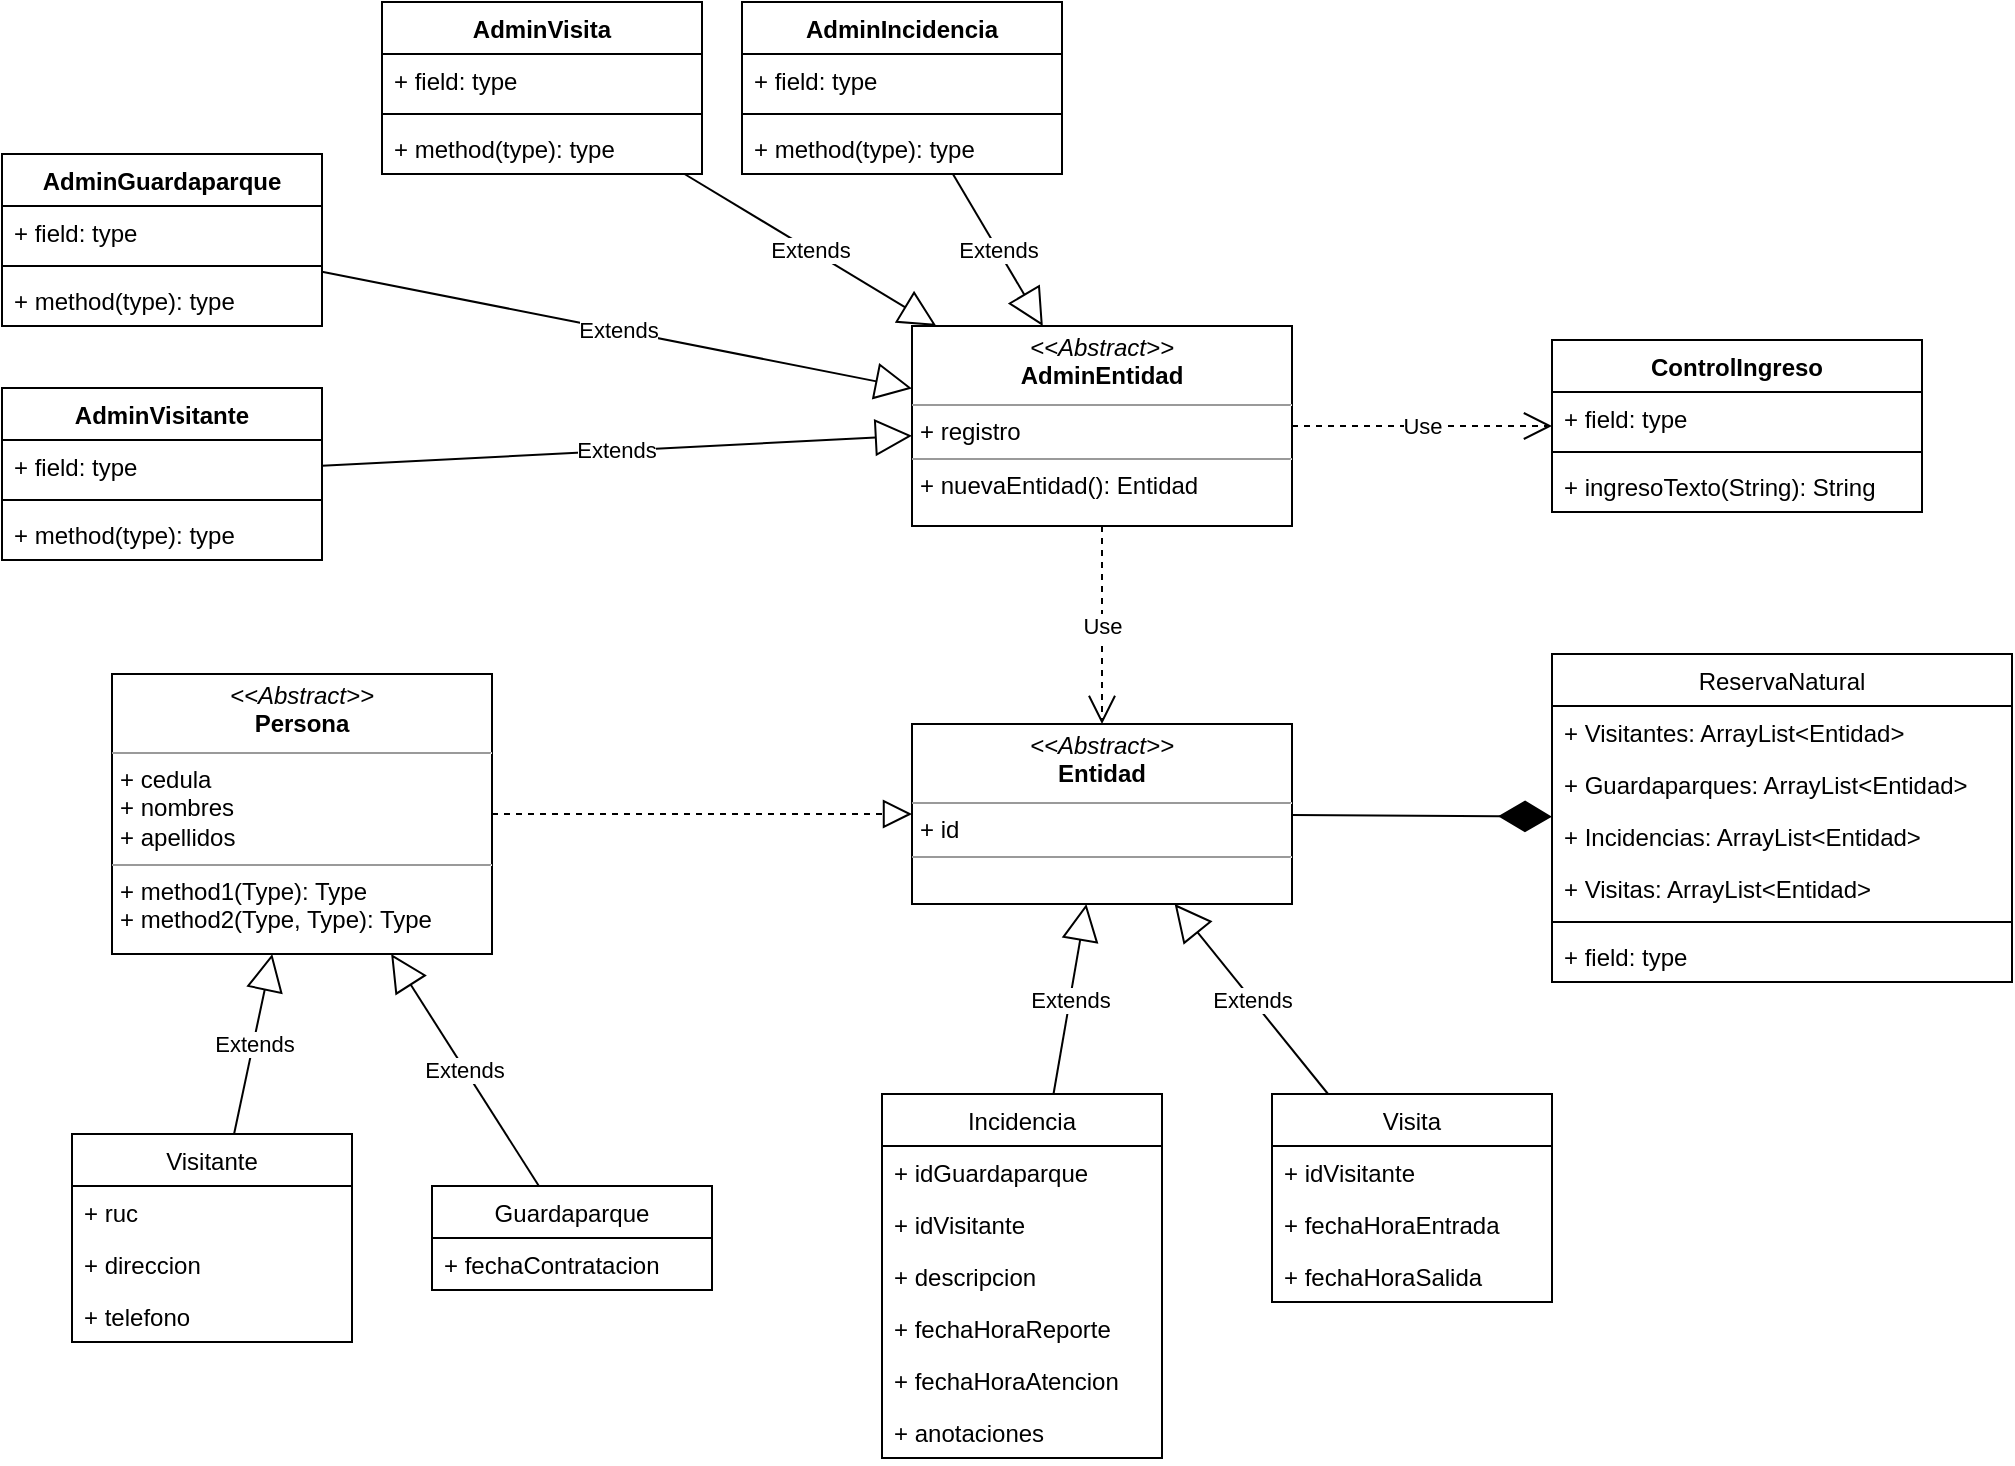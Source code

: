 <mxfile>
    <diagram id="lRA1gcWTT__LE-F7pUiR" name="Page-1">
        <mxGraphModel dx="972" dy="1680" grid="1" gridSize="10" guides="1" tooltips="1" connect="1" arrows="1" fold="1" page="1" pageScale="1" pageWidth="850" pageHeight="1100" math="0" shadow="0">
            <root>
                <mxCell id="0"/>
                <mxCell id="1" parent="0"/>
                <mxCell id="33" value="&lt;p style=&quot;margin:0px;margin-top:4px;text-align:center;&quot;&gt;&lt;i&gt;&amp;lt;&amp;lt;Abstract&amp;gt;&amp;gt;&lt;/i&gt;&lt;br&gt;&lt;b&gt;Persona&lt;/b&gt;&lt;/p&gt;&lt;hr size=&quot;1&quot;&gt;&lt;p style=&quot;margin:0px;margin-left:4px;&quot;&gt;+ cedula&lt;br&gt;+ nombres&lt;/p&gt;&lt;p style=&quot;margin:0px;margin-left:4px;&quot;&gt;+ apellidos&lt;/p&gt;&lt;hr size=&quot;1&quot;&gt;&lt;p style=&quot;margin:0px;margin-left:4px;&quot;&gt;+ method1(Type): Type&lt;br&gt;+ method2(Type, Type): Type&lt;/p&gt;" style="verticalAlign=top;align=left;overflow=fill;fontSize=12;fontFamily=Helvetica;html=1;" parent="1" vertex="1">
                    <mxGeometry x="75" y="-700" width="190" height="140" as="geometry"/>
                </mxCell>
                <mxCell id="34" value="&lt;p style=&quot;margin:0px;margin-top:4px;text-align:center;&quot;&gt;&lt;i&gt;&amp;lt;&amp;lt;Abstract&amp;gt;&amp;gt;&lt;/i&gt;&lt;br&gt;&lt;b&gt;Entidad&lt;/b&gt;&lt;/p&gt;&lt;hr size=&quot;1&quot;&gt;&lt;p style=&quot;margin:0px;margin-left:4px;&quot;&gt;+ id&lt;br&gt;&lt;/p&gt;&lt;hr size=&quot;1&quot;&gt;&lt;p style=&quot;margin:0px;margin-left:4px;&quot;&gt;&lt;br&gt;&lt;/p&gt;" style="verticalAlign=top;align=left;overflow=fill;fontSize=12;fontFamily=Helvetica;html=1;" parent="1" vertex="1">
                    <mxGeometry x="475" y="-675" width="190" height="90" as="geometry"/>
                </mxCell>
                <mxCell id="35" value="" style="endArrow=block;dashed=1;endFill=0;endSize=12;html=1;" parent="1" source="33" target="34" edge="1">
                    <mxGeometry width="160" relative="1" as="geometry">
                        <mxPoint x="465" y="-620" as="sourcePoint"/>
                        <mxPoint x="625" y="-620" as="targetPoint"/>
                    </mxGeometry>
                </mxCell>
                <mxCell id="Povrl1VOIDEfXmrCIFWq-40" value="Visitante" style="swimlane;fontStyle=0;childLayout=stackLayout;horizontal=1;startSize=26;fillColor=none;horizontalStack=0;resizeParent=1;resizeParentMax=0;resizeLast=0;collapsible=1;marginBottom=0;" parent="1" vertex="1">
                    <mxGeometry x="55" y="-470" width="140" height="104" as="geometry"/>
                </mxCell>
                <mxCell id="Povrl1VOIDEfXmrCIFWq-41" value="+ ruc" style="text;strokeColor=none;fillColor=none;align=left;verticalAlign=top;spacingLeft=4;spacingRight=4;overflow=hidden;rotatable=0;points=[[0,0.5],[1,0.5]];portConstraint=eastwest;" parent="Povrl1VOIDEfXmrCIFWq-40" vertex="1">
                    <mxGeometry y="26" width="140" height="26" as="geometry"/>
                </mxCell>
                <mxCell id="RxLgAjnVKPIXVCtDAOwj-35" value="+ direccion" style="text;strokeColor=none;fillColor=none;align=left;verticalAlign=top;spacingLeft=4;spacingRight=4;overflow=hidden;rotatable=0;points=[[0,0.5],[1,0.5]];portConstraint=eastwest;" parent="Povrl1VOIDEfXmrCIFWq-40" vertex="1">
                    <mxGeometry y="52" width="140" height="26" as="geometry"/>
                </mxCell>
                <mxCell id="26j72xU3BXbrUzpNe2Fz-35" value="+ telefono" style="text;strokeColor=none;fillColor=none;align=left;verticalAlign=top;spacingLeft=4;spacingRight=4;overflow=hidden;rotatable=0;points=[[0,0.5],[1,0.5]];portConstraint=eastwest;" parent="Povrl1VOIDEfXmrCIFWq-40" vertex="1">
                    <mxGeometry y="78" width="140" height="26" as="geometry"/>
                </mxCell>
                <mxCell id="26j72xU3BXbrUzpNe2Fz-37" value="Guardaparque" style="swimlane;fontStyle=0;childLayout=stackLayout;horizontal=1;startSize=26;fillColor=none;horizontalStack=0;resizeParent=1;resizeParentMax=0;resizeLast=0;collapsible=1;marginBottom=0;" parent="1" vertex="1">
                    <mxGeometry x="235" y="-444" width="140" height="52" as="geometry"/>
                </mxCell>
                <mxCell id="26j72xU3BXbrUzpNe2Fz-38" value="+ fechaContratacion" style="text;strokeColor=none;fillColor=none;align=left;verticalAlign=top;spacingLeft=4;spacingRight=4;overflow=hidden;rotatable=0;points=[[0,0.5],[1,0.5]];portConstraint=eastwest;" parent="26j72xU3BXbrUzpNe2Fz-37" vertex="1">
                    <mxGeometry y="26" width="140" height="26" as="geometry"/>
                </mxCell>
                <mxCell id="2LhJdCEBW5aLeMf46JRY-35" value="Incidencia" style="swimlane;fontStyle=0;childLayout=stackLayout;horizontal=1;startSize=26;fillColor=none;horizontalStack=0;resizeParent=1;resizeParentMax=0;resizeLast=0;collapsible=1;marginBottom=0;" parent="1" vertex="1">
                    <mxGeometry x="460" y="-490" width="140" height="182" as="geometry"/>
                </mxCell>
                <mxCell id="oYH54JXKvXkEZiiGntAI-36" value="+ idGuardaparque" style="text;strokeColor=none;fillColor=none;align=left;verticalAlign=top;spacingLeft=4;spacingRight=4;overflow=hidden;rotatable=0;points=[[0,0.5],[1,0.5]];portConstraint=eastwest;" parent="2LhJdCEBW5aLeMf46JRY-35" vertex="1">
                    <mxGeometry y="26" width="140" height="26" as="geometry"/>
                </mxCell>
                <mxCell id="oi-td4W7wu72D2HClM3l-35" value="+ idVisitante" style="text;strokeColor=none;fillColor=none;align=left;verticalAlign=top;spacingLeft=4;spacingRight=4;overflow=hidden;rotatable=0;points=[[0,0.5],[1,0.5]];portConstraint=eastwest;" parent="2LhJdCEBW5aLeMf46JRY-35" vertex="1">
                    <mxGeometry y="52" width="140" height="26" as="geometry"/>
                </mxCell>
                <mxCell id="2LhJdCEBW5aLeMf46JRY-36" value="+ descripcion" style="text;strokeColor=none;fillColor=none;align=left;verticalAlign=top;spacingLeft=4;spacingRight=4;overflow=hidden;rotatable=0;points=[[0,0.5],[1,0.5]];portConstraint=eastwest;" parent="2LhJdCEBW5aLeMf46JRY-35" vertex="1">
                    <mxGeometry y="78" width="140" height="26" as="geometry"/>
                </mxCell>
                <mxCell id="Y6X1JcKi8LP8Zi8y7QUm-35" value="+ fechaHoraReporte" style="text;strokeColor=none;fillColor=none;align=left;verticalAlign=top;spacingLeft=4;spacingRight=4;overflow=hidden;rotatable=0;points=[[0,0.5],[1,0.5]];portConstraint=eastwest;" parent="2LhJdCEBW5aLeMf46JRY-35" vertex="1">
                    <mxGeometry y="104" width="140" height="26" as="geometry"/>
                </mxCell>
                <mxCell id="EiQZSmJP1eZlXehoOIDf-35" value="+ fechaHoraAtencion" style="text;strokeColor=none;fillColor=none;align=left;verticalAlign=top;spacingLeft=4;spacingRight=4;overflow=hidden;rotatable=0;points=[[0,0.5],[1,0.5]];portConstraint=eastwest;" parent="2LhJdCEBW5aLeMf46JRY-35" vertex="1">
                    <mxGeometry y="130" width="140" height="26" as="geometry"/>
                </mxCell>
                <mxCell id="GUBdD1y6pxX1Trmy2AWB-35" value="+ anotaciones" style="text;strokeColor=none;fillColor=none;align=left;verticalAlign=top;spacingLeft=4;spacingRight=4;overflow=hidden;rotatable=0;points=[[0,0.5],[1,0.5]];portConstraint=eastwest;" parent="2LhJdCEBW5aLeMf46JRY-35" vertex="1">
                    <mxGeometry y="156" width="140" height="26" as="geometry"/>
                </mxCell>
                <mxCell id="_TrwimFhd4Q5VsOvTJkP-35" value="Visita" style="swimlane;fontStyle=0;childLayout=stackLayout;horizontal=1;startSize=26;fillColor=none;horizontalStack=0;resizeParent=1;resizeParentMax=0;resizeLast=0;collapsible=1;marginBottom=0;" parent="1" vertex="1">
                    <mxGeometry x="655" y="-490" width="140" height="104" as="geometry"/>
                </mxCell>
                <mxCell id="_TrwimFhd4Q5VsOvTJkP-37" value="+ idVisitante" style="text;strokeColor=none;fillColor=none;align=left;verticalAlign=top;spacingLeft=4;spacingRight=4;overflow=hidden;rotatable=0;points=[[0,0.5],[1,0.5]];portConstraint=eastwest;" parent="_TrwimFhd4Q5VsOvTJkP-35" vertex="1">
                    <mxGeometry y="26" width="140" height="26" as="geometry"/>
                </mxCell>
                <mxCell id="_TrwimFhd4Q5VsOvTJkP-39" value="+ fechaHoraEntrada" style="text;strokeColor=none;fillColor=none;align=left;verticalAlign=top;spacingLeft=4;spacingRight=4;overflow=hidden;rotatable=0;points=[[0,0.5],[1,0.5]];portConstraint=eastwest;" parent="_TrwimFhd4Q5VsOvTJkP-35" vertex="1">
                    <mxGeometry y="52" width="140" height="26" as="geometry"/>
                </mxCell>
                <mxCell id="_TrwimFhd4Q5VsOvTJkP-40" value="+ fechaHoraSalida" style="text;strokeColor=none;fillColor=none;align=left;verticalAlign=top;spacingLeft=4;spacingRight=4;overflow=hidden;rotatable=0;points=[[0,0.5],[1,0.5]];portConstraint=eastwest;" parent="_TrwimFhd4Q5VsOvTJkP-35" vertex="1">
                    <mxGeometry y="78" width="140" height="26" as="geometry"/>
                </mxCell>
                <mxCell id="sOYT11Yd_xvjoecd3zvC-36" value="Extends" style="endArrow=block;endSize=16;endFill=0;html=1;" parent="1" source="Povrl1VOIDEfXmrCIFWq-40" target="33" edge="1">
                    <mxGeometry width="160" relative="1" as="geometry">
                        <mxPoint x="115" y="-260" as="sourcePoint"/>
                        <mxPoint x="275" y="-260" as="targetPoint"/>
                    </mxGeometry>
                </mxCell>
                <mxCell id="sOYT11Yd_xvjoecd3zvC-37" value="Extends" style="endArrow=block;endSize=16;endFill=0;html=1;" parent="1" source="26j72xU3BXbrUzpNe2Fz-37" target="33" edge="1">
                    <mxGeometry width="160" relative="1" as="geometry">
                        <mxPoint x="145" y="-260" as="sourcePoint"/>
                        <mxPoint x="305" y="-260" as="targetPoint"/>
                    </mxGeometry>
                </mxCell>
                <mxCell id="sOYT11Yd_xvjoecd3zvC-38" value="Extends" style="endArrow=block;endSize=16;endFill=0;html=1;" parent="1" source="2LhJdCEBW5aLeMf46JRY-35" target="34" edge="1">
                    <mxGeometry width="160" relative="1" as="geometry">
                        <mxPoint x="645" y="-280" as="sourcePoint"/>
                        <mxPoint x="805" y="-280" as="targetPoint"/>
                    </mxGeometry>
                </mxCell>
                <mxCell id="sOYT11Yd_xvjoecd3zvC-39" value="Extends" style="endArrow=block;endSize=16;endFill=0;html=1;" parent="1" source="_TrwimFhd4Q5VsOvTJkP-35" target="34" edge="1">
                    <mxGeometry width="160" relative="1" as="geometry">
                        <mxPoint x="645" y="-330" as="sourcePoint"/>
                        <mxPoint x="805" y="-330" as="targetPoint"/>
                    </mxGeometry>
                </mxCell>
                <mxCell id="b1UPJ1fo1gcrGZbRFHAi-35" value="Use" style="endArrow=open;endSize=12;dashed=1;html=1;" parent="1" source="oFBUYDP54RALNk9ASA9E-35" target="34" edge="1">
                    <mxGeometry width="160" relative="1" as="geometry">
                        <mxPoint x="428.408" y="-744.0" as="sourcePoint"/>
                        <mxPoint x="705" y="-800" as="targetPoint"/>
                    </mxGeometry>
                </mxCell>
                <mxCell id="b1UPJ1fo1gcrGZbRFHAi-40" value="" style="endArrow=diamondThin;endFill=1;endSize=24;html=1;" parent="1" source="34" target="b1UPJ1fo1gcrGZbRFHAi-41" edge="1">
                    <mxGeometry width="160" relative="1" as="geometry">
                        <mxPoint x="685" y="-690" as="sourcePoint"/>
                        <mxPoint x="845" y="-690" as="targetPoint"/>
                    </mxGeometry>
                </mxCell>
                <mxCell id="b1UPJ1fo1gcrGZbRFHAi-41" value="ReservaNatural" style="swimlane;fontStyle=0;childLayout=stackLayout;horizontal=1;startSize=26;fillColor=none;horizontalStack=0;resizeParent=1;resizeParentMax=0;resizeLast=0;collapsible=1;marginBottom=0;" parent="1" vertex="1">
                    <mxGeometry x="795" y="-710" width="230" height="164" as="geometry"/>
                </mxCell>
                <mxCell id="b1UPJ1fo1gcrGZbRFHAi-42" value="+ Visitantes: ArrayList&lt;Entidad&gt;" style="text;strokeColor=none;fillColor=none;align=left;verticalAlign=top;spacingLeft=4;spacingRight=4;overflow=hidden;rotatable=0;points=[[0,0.5],[1,0.5]];portConstraint=eastwest;" parent="b1UPJ1fo1gcrGZbRFHAi-41" vertex="1">
                    <mxGeometry y="26" width="230" height="26" as="geometry"/>
                </mxCell>
                <mxCell id="b1UPJ1fo1gcrGZbRFHAi-43" value="+ Guardaparques: ArrayList&lt;Entidad&gt;" style="text;strokeColor=none;fillColor=none;align=left;verticalAlign=top;spacingLeft=4;spacingRight=4;overflow=hidden;rotatable=0;points=[[0,0.5],[1,0.5]];portConstraint=eastwest;" parent="b1UPJ1fo1gcrGZbRFHAi-41" vertex="1">
                    <mxGeometry y="52" width="230" height="26" as="geometry"/>
                </mxCell>
                <mxCell id="b1UPJ1fo1gcrGZbRFHAi-55" value="+ Incidencias: ArrayList&lt;Entidad&gt;" style="text;strokeColor=none;fillColor=none;align=left;verticalAlign=top;spacingLeft=4;spacingRight=4;overflow=hidden;rotatable=0;points=[[0,0.5],[1,0.5]];portConstraint=eastwest;" parent="b1UPJ1fo1gcrGZbRFHAi-41" vertex="1">
                    <mxGeometry y="78" width="230" height="26" as="geometry"/>
                </mxCell>
                <mxCell id="b1UPJ1fo1gcrGZbRFHAi-56" value="+ Visitas: ArrayList&lt;Entidad&gt;" style="text;strokeColor=none;fillColor=none;align=left;verticalAlign=top;spacingLeft=4;spacingRight=4;overflow=hidden;rotatable=0;points=[[0,0.5],[1,0.5]];portConstraint=eastwest;" parent="b1UPJ1fo1gcrGZbRFHAi-41" vertex="1">
                    <mxGeometry y="104" width="230" height="26" as="geometry"/>
                </mxCell>
                <mxCell id="b1UPJ1fo1gcrGZbRFHAi-53" value="" style="line;strokeWidth=1;fillColor=none;align=left;verticalAlign=middle;spacingTop=-1;spacingLeft=3;spacingRight=3;rotatable=0;labelPosition=right;points=[];portConstraint=eastwest;strokeColor=inherit;" parent="b1UPJ1fo1gcrGZbRFHAi-41" vertex="1">
                    <mxGeometry y="130" width="230" height="8" as="geometry"/>
                </mxCell>
                <mxCell id="b1UPJ1fo1gcrGZbRFHAi-44" value="+ field: type" style="text;strokeColor=none;fillColor=none;align=left;verticalAlign=top;spacingLeft=4;spacingRight=4;overflow=hidden;rotatable=0;points=[[0,0.5],[1,0.5]];portConstraint=eastwest;" parent="b1UPJ1fo1gcrGZbRFHAi-41" vertex="1">
                    <mxGeometry y="138" width="230" height="26" as="geometry"/>
                </mxCell>
                <mxCell id="oFBUYDP54RALNk9ASA9E-35" value="&lt;p style=&quot;margin:0px;margin-top:4px;text-align:center;&quot;&gt;&lt;i&gt;&amp;lt;&amp;lt;Abstract&amp;gt;&amp;gt;&lt;/i&gt;&lt;br&gt;&lt;b&gt;AdminEntidad&lt;/b&gt;&lt;/p&gt;&lt;hr size=&quot;1&quot;&gt;&lt;p style=&quot;margin:0px;margin-left:4px;&quot;&gt;+ registro&lt;br&gt;&lt;/p&gt;&lt;hr size=&quot;1&quot;&gt;&lt;p style=&quot;margin:0px;margin-left:4px;&quot;&gt;+ nuevaEntidad(): Entidad&lt;/p&gt;" style="verticalAlign=top;align=left;overflow=fill;fontSize=12;fontFamily=Helvetica;html=1;" parent="1" vertex="1">
                    <mxGeometry x="475" y="-874" width="190" height="100" as="geometry"/>
                </mxCell>
                <mxCell id="oFBUYDP54RALNk9ASA9E-45" value="AdminVisitante" style="swimlane;fontStyle=1;align=center;verticalAlign=top;childLayout=stackLayout;horizontal=1;startSize=26;horizontalStack=0;resizeParent=1;resizeParentMax=0;resizeLast=0;collapsible=1;marginBottom=0;" parent="1" vertex="1">
                    <mxGeometry x="20" y="-843" width="160" height="86" as="geometry"/>
                </mxCell>
                <mxCell id="oFBUYDP54RALNk9ASA9E-46" value="+ field: type" style="text;strokeColor=none;fillColor=none;align=left;verticalAlign=top;spacingLeft=4;spacingRight=4;overflow=hidden;rotatable=0;points=[[0,0.5],[1,0.5]];portConstraint=eastwest;" parent="oFBUYDP54RALNk9ASA9E-45" vertex="1">
                    <mxGeometry y="26" width="160" height="26" as="geometry"/>
                </mxCell>
                <mxCell id="oFBUYDP54RALNk9ASA9E-47" value="" style="line;strokeWidth=1;fillColor=none;align=left;verticalAlign=middle;spacingTop=-1;spacingLeft=3;spacingRight=3;rotatable=0;labelPosition=right;points=[];portConstraint=eastwest;strokeColor=inherit;" parent="oFBUYDP54RALNk9ASA9E-45" vertex="1">
                    <mxGeometry y="52" width="160" height="8" as="geometry"/>
                </mxCell>
                <mxCell id="oFBUYDP54RALNk9ASA9E-48" value="+ method(type): type" style="text;strokeColor=none;fillColor=none;align=left;verticalAlign=top;spacingLeft=4;spacingRight=4;overflow=hidden;rotatable=0;points=[[0,0.5],[1,0.5]];portConstraint=eastwest;" parent="oFBUYDP54RALNk9ASA9E-45" vertex="1">
                    <mxGeometry y="60" width="160" height="26" as="geometry"/>
                </mxCell>
                <mxCell id="oFBUYDP54RALNk9ASA9E-49" value="Extends" style="endArrow=block;endSize=16;endFill=0;html=1;" parent="1" source="oFBUYDP54RALNk9ASA9E-45" target="oFBUYDP54RALNk9ASA9E-35" edge="1">
                    <mxGeometry width="160" relative="1" as="geometry">
                        <mxPoint x="60" y="-820" as="sourcePoint"/>
                        <mxPoint x="220" y="-820" as="targetPoint"/>
                    </mxGeometry>
                </mxCell>
                <mxCell id="37" value="AdminGuardaparque" style="swimlane;fontStyle=1;align=center;verticalAlign=top;childLayout=stackLayout;horizontal=1;startSize=26;horizontalStack=0;resizeParent=1;resizeParentMax=0;resizeLast=0;collapsible=1;marginBottom=0;" parent="1" vertex="1">
                    <mxGeometry x="20" y="-960" width="160" height="86" as="geometry"/>
                </mxCell>
                <mxCell id="38" value="+ field: type" style="text;strokeColor=none;fillColor=none;align=left;verticalAlign=top;spacingLeft=4;spacingRight=4;overflow=hidden;rotatable=0;points=[[0,0.5],[1,0.5]];portConstraint=eastwest;" parent="37" vertex="1">
                    <mxGeometry y="26" width="160" height="26" as="geometry"/>
                </mxCell>
                <mxCell id="39" value="" style="line;strokeWidth=1;fillColor=none;align=left;verticalAlign=middle;spacingTop=-1;spacingLeft=3;spacingRight=3;rotatable=0;labelPosition=right;points=[];portConstraint=eastwest;strokeColor=inherit;" parent="37" vertex="1">
                    <mxGeometry y="52" width="160" height="8" as="geometry"/>
                </mxCell>
                <mxCell id="40" value="+ method(type): type" style="text;strokeColor=none;fillColor=none;align=left;verticalAlign=top;spacingLeft=4;spacingRight=4;overflow=hidden;rotatable=0;points=[[0,0.5],[1,0.5]];portConstraint=eastwest;" parent="37" vertex="1">
                    <mxGeometry y="60" width="160" height="26" as="geometry"/>
                </mxCell>
                <mxCell id="41" value="Extends" style="endArrow=block;endSize=16;endFill=0;html=1;" parent="1" source="37" target="oFBUYDP54RALNk9ASA9E-35" edge="1">
                    <mxGeometry width="160" relative="1" as="geometry">
                        <mxPoint x="190" y="-790" as="sourcePoint"/>
                        <mxPoint x="290" y="-790" as="targetPoint"/>
                    </mxGeometry>
                </mxCell>
                <mxCell id="42" value="AdminVisita" style="swimlane;fontStyle=1;align=center;verticalAlign=top;childLayout=stackLayout;horizontal=1;startSize=26;horizontalStack=0;resizeParent=1;resizeParentMax=0;resizeLast=0;collapsible=1;marginBottom=0;" parent="1" vertex="1">
                    <mxGeometry x="210" y="-1036" width="160" height="86" as="geometry"/>
                </mxCell>
                <mxCell id="43" value="+ field: type" style="text;strokeColor=none;fillColor=none;align=left;verticalAlign=top;spacingLeft=4;spacingRight=4;overflow=hidden;rotatable=0;points=[[0,0.5],[1,0.5]];portConstraint=eastwest;" parent="42" vertex="1">
                    <mxGeometry y="26" width="160" height="26" as="geometry"/>
                </mxCell>
                <mxCell id="44" value="" style="line;strokeWidth=1;fillColor=none;align=left;verticalAlign=middle;spacingTop=-1;spacingLeft=3;spacingRight=3;rotatable=0;labelPosition=right;points=[];portConstraint=eastwest;strokeColor=inherit;" parent="42" vertex="1">
                    <mxGeometry y="52" width="160" height="8" as="geometry"/>
                </mxCell>
                <mxCell id="45" value="+ method(type): type" style="text;strokeColor=none;fillColor=none;align=left;verticalAlign=top;spacingLeft=4;spacingRight=4;overflow=hidden;rotatable=0;points=[[0,0.5],[1,0.5]];portConstraint=eastwest;" parent="42" vertex="1">
                    <mxGeometry y="60" width="160" height="26" as="geometry"/>
                </mxCell>
                <mxCell id="46" value="AdminIncidencia" style="swimlane;fontStyle=1;align=center;verticalAlign=top;childLayout=stackLayout;horizontal=1;startSize=26;horizontalStack=0;resizeParent=1;resizeParentMax=0;resizeLast=0;collapsible=1;marginBottom=0;" parent="1" vertex="1">
                    <mxGeometry x="390" y="-1036" width="160" height="86" as="geometry"/>
                </mxCell>
                <mxCell id="47" value="+ field: type" style="text;strokeColor=none;fillColor=none;align=left;verticalAlign=top;spacingLeft=4;spacingRight=4;overflow=hidden;rotatable=0;points=[[0,0.5],[1,0.5]];portConstraint=eastwest;" parent="46" vertex="1">
                    <mxGeometry y="26" width="160" height="26" as="geometry"/>
                </mxCell>
                <mxCell id="48" value="" style="line;strokeWidth=1;fillColor=none;align=left;verticalAlign=middle;spacingTop=-1;spacingLeft=3;spacingRight=3;rotatable=0;labelPosition=right;points=[];portConstraint=eastwest;strokeColor=inherit;" parent="46" vertex="1">
                    <mxGeometry y="52" width="160" height="8" as="geometry"/>
                </mxCell>
                <mxCell id="49" value="+ method(type): type" style="text;strokeColor=none;fillColor=none;align=left;verticalAlign=top;spacingLeft=4;spacingRight=4;overflow=hidden;rotatable=0;points=[[0,0.5],[1,0.5]];portConstraint=eastwest;" parent="46" vertex="1">
                    <mxGeometry y="60" width="160" height="26" as="geometry"/>
                </mxCell>
                <mxCell id="50" value="Extends" style="endArrow=block;endSize=16;endFill=0;html=1;" parent="1" source="42" target="oFBUYDP54RALNk9ASA9E-35" edge="1">
                    <mxGeometry width="160" relative="1" as="geometry">
                        <mxPoint x="190" y="-872.964" as="sourcePoint"/>
                        <mxPoint x="290" y="-830.418" as="targetPoint"/>
                    </mxGeometry>
                </mxCell>
                <mxCell id="51" value="Extends" style="endArrow=block;endSize=16;endFill=0;html=1;" parent="1" source="46" target="oFBUYDP54RALNk9ASA9E-35" edge="1">
                    <mxGeometry width="160" relative="1" as="geometry">
                        <mxPoint x="323.396" y="-934" as="sourcePoint"/>
                        <mxPoint x="363.61" y="-840" as="targetPoint"/>
                    </mxGeometry>
                </mxCell>
                <mxCell id="BU__Hn1Moichxywe7Tv1-51" value="ControlIngreso" style="swimlane;fontStyle=1;align=center;verticalAlign=top;childLayout=stackLayout;horizontal=1;startSize=26;horizontalStack=0;resizeParent=1;resizeParentMax=0;resizeLast=0;collapsible=1;marginBottom=0;" parent="1" vertex="1">
                    <mxGeometry x="795" y="-867" width="185" height="86" as="geometry"/>
                </mxCell>
                <mxCell id="BU__Hn1Moichxywe7Tv1-52" value="+ field: type" style="text;strokeColor=none;fillColor=none;align=left;verticalAlign=top;spacingLeft=4;spacingRight=4;overflow=hidden;rotatable=0;points=[[0,0.5],[1,0.5]];portConstraint=eastwest;" parent="BU__Hn1Moichxywe7Tv1-51" vertex="1">
                    <mxGeometry y="26" width="185" height="26" as="geometry"/>
                </mxCell>
                <mxCell id="BU__Hn1Moichxywe7Tv1-53" value="" style="line;strokeWidth=1;fillColor=none;align=left;verticalAlign=middle;spacingTop=-1;spacingLeft=3;spacingRight=3;rotatable=0;labelPosition=right;points=[];portConstraint=eastwest;strokeColor=inherit;" parent="BU__Hn1Moichxywe7Tv1-51" vertex="1">
                    <mxGeometry y="52" width="185" height="8" as="geometry"/>
                </mxCell>
                <mxCell id="BU__Hn1Moichxywe7Tv1-54" value="+ ingresoTexto(String): String" style="text;strokeColor=none;fillColor=none;align=left;verticalAlign=top;spacingLeft=4;spacingRight=4;overflow=hidden;rotatable=0;points=[[0,0.5],[1,0.5]];portConstraint=eastwest;" parent="BU__Hn1Moichxywe7Tv1-51" vertex="1">
                    <mxGeometry y="60" width="185" height="26" as="geometry"/>
                </mxCell>
                <mxCell id="BU__Hn1Moichxywe7Tv1-55" value="Use" style="endArrow=open;endSize=12;dashed=1;html=1;" parent="1" source="oFBUYDP54RALNk9ASA9E-35" target="BU__Hn1Moichxywe7Tv1-51" edge="1">
                    <mxGeometry width="160" relative="1" as="geometry">
                        <mxPoint x="580" y="-764" as="sourcePoint"/>
                        <mxPoint x="580" y="-665" as="targetPoint"/>
                    </mxGeometry>
                </mxCell>
            </root>
        </mxGraphModel>
    </diagram>
    <diagram id="-UL5XahtyRhBnZpd1REN" name="Page-2">
        <mxGraphModel dx="972" dy="580" grid="1" gridSize="10" guides="1" tooltips="1" connect="1" arrows="1" fold="1" page="1" pageScale="1" pageWidth="850" pageHeight="1100" math="0" shadow="0">
            <root>
                <mxCell id="0"/>
                <mxCell id="1" parent="0"/>
                <mxCell id="qrVz8QNK6TTN8lYILJcG-39" value="Visitante" style="shape=table;startSize=30;container=1;collapsible=1;childLayout=tableLayout;fixedRows=1;rowLines=0;fontStyle=1;align=center;resizeLast=1;" parent="1" vertex="1">
                    <mxGeometry x="70" y="320" width="180" height="240" as="geometry"/>
                </mxCell>
                <mxCell id="qrVz8QNK6TTN8lYILJcG-40" value="" style="shape=tableRow;horizontal=0;startSize=0;swimlaneHead=0;swimlaneBody=0;fillColor=none;collapsible=0;dropTarget=0;points=[[0,0.5],[1,0.5]];portConstraint=eastwest;top=0;left=0;right=0;bottom=1;" parent="qrVz8QNK6TTN8lYILJcG-39" vertex="1">
                    <mxGeometry y="30" width="180" height="30" as="geometry"/>
                </mxCell>
                <mxCell id="qrVz8QNK6TTN8lYILJcG-41" value="PK" style="shape=partialRectangle;connectable=0;fillColor=none;top=0;left=0;bottom=0;right=0;fontStyle=1;overflow=hidden;" parent="qrVz8QNK6TTN8lYILJcG-40" vertex="1">
                    <mxGeometry width="30" height="30" as="geometry">
                        <mxRectangle width="30" height="30" as="alternateBounds"/>
                    </mxGeometry>
                </mxCell>
                <mxCell id="qrVz8QNK6TTN8lYILJcG-42" value="id" style="shape=partialRectangle;connectable=0;fillColor=none;top=0;left=0;bottom=0;right=0;align=left;spacingLeft=6;fontStyle=5;overflow=hidden;" parent="qrVz8QNK6TTN8lYILJcG-40" vertex="1">
                    <mxGeometry x="30" width="150" height="30" as="geometry">
                        <mxRectangle width="150" height="30" as="alternateBounds"/>
                    </mxGeometry>
                </mxCell>
                <mxCell id="qrVz8QNK6TTN8lYILJcG-43" value="" style="shape=tableRow;horizontal=0;startSize=0;swimlaneHead=0;swimlaneBody=0;fillColor=none;collapsible=0;dropTarget=0;points=[[0,0.5],[1,0.5]];portConstraint=eastwest;top=0;left=0;right=0;bottom=0;" parent="qrVz8QNK6TTN8lYILJcG-39" vertex="1">
                    <mxGeometry y="60" width="180" height="30" as="geometry"/>
                </mxCell>
                <mxCell id="qrVz8QNK6TTN8lYILJcG-44" value="" style="shape=partialRectangle;connectable=0;fillColor=none;top=0;left=0;bottom=0;right=0;editable=1;overflow=hidden;" parent="qrVz8QNK6TTN8lYILJcG-43" vertex="1">
                    <mxGeometry width="30" height="30" as="geometry">
                        <mxRectangle width="30" height="30" as="alternateBounds"/>
                    </mxGeometry>
                </mxCell>
                <mxCell id="qrVz8QNK6TTN8lYILJcG-45" value="cedula" style="shape=partialRectangle;connectable=0;fillColor=none;top=0;left=0;bottom=0;right=0;align=left;spacingLeft=6;overflow=hidden;" parent="qrVz8QNK6TTN8lYILJcG-43" vertex="1">
                    <mxGeometry x="30" width="150" height="30" as="geometry">
                        <mxRectangle width="150" height="30" as="alternateBounds"/>
                    </mxGeometry>
                </mxCell>
                <mxCell id="qrVz8QNK6TTN8lYILJcG-46" value="" style="shape=tableRow;horizontal=0;startSize=0;swimlaneHead=0;swimlaneBody=0;fillColor=none;collapsible=0;dropTarget=0;points=[[0,0.5],[1,0.5]];portConstraint=eastwest;top=0;left=0;right=0;bottom=0;" parent="qrVz8QNK6TTN8lYILJcG-39" vertex="1">
                    <mxGeometry y="90" width="180" height="30" as="geometry"/>
                </mxCell>
                <mxCell id="qrVz8QNK6TTN8lYILJcG-47" value="" style="shape=partialRectangle;connectable=0;fillColor=none;top=0;left=0;bottom=0;right=0;editable=1;overflow=hidden;" parent="qrVz8QNK6TTN8lYILJcG-46" vertex="1">
                    <mxGeometry width="30" height="30" as="geometry">
                        <mxRectangle width="30" height="30" as="alternateBounds"/>
                    </mxGeometry>
                </mxCell>
                <mxCell id="qrVz8QNK6TTN8lYILJcG-48" value="nombres" style="shape=partialRectangle;connectable=0;fillColor=none;top=0;left=0;bottom=0;right=0;align=left;spacingLeft=6;overflow=hidden;" parent="qrVz8QNK6TTN8lYILJcG-46" vertex="1">
                    <mxGeometry x="30" width="150" height="30" as="geometry">
                        <mxRectangle width="150" height="30" as="alternateBounds"/>
                    </mxGeometry>
                </mxCell>
                <mxCell id="qrVz8QNK6TTN8lYILJcG-49" value="" style="shape=tableRow;horizontal=0;startSize=0;swimlaneHead=0;swimlaneBody=0;fillColor=none;collapsible=0;dropTarget=0;points=[[0,0.5],[1,0.5]];portConstraint=eastwest;top=0;left=0;right=0;bottom=0;" parent="qrVz8QNK6TTN8lYILJcG-39" vertex="1">
                    <mxGeometry y="120" width="180" height="30" as="geometry"/>
                </mxCell>
                <mxCell id="qrVz8QNK6TTN8lYILJcG-50" value="" style="shape=partialRectangle;connectable=0;fillColor=none;top=0;left=0;bottom=0;right=0;editable=1;overflow=hidden;" parent="qrVz8QNK6TTN8lYILJcG-49" vertex="1">
                    <mxGeometry width="30" height="30" as="geometry">
                        <mxRectangle width="30" height="30" as="alternateBounds"/>
                    </mxGeometry>
                </mxCell>
                <mxCell id="qrVz8QNK6TTN8lYILJcG-51" value="apellidos" style="shape=partialRectangle;connectable=0;fillColor=none;top=0;left=0;bottom=0;right=0;align=left;spacingLeft=6;overflow=hidden;" parent="qrVz8QNK6TTN8lYILJcG-49" vertex="1">
                    <mxGeometry x="30" width="150" height="30" as="geometry">
                        <mxRectangle width="150" height="30" as="alternateBounds"/>
                    </mxGeometry>
                </mxCell>
                <mxCell id="qrVz8QNK6TTN8lYILJcG-52" value="" style="shape=tableRow;horizontal=0;startSize=0;swimlaneHead=0;swimlaneBody=0;fillColor=none;collapsible=0;dropTarget=0;points=[[0,0.5],[1,0.5]];portConstraint=eastwest;top=0;left=0;right=0;bottom=0;" parent="qrVz8QNK6TTN8lYILJcG-39" vertex="1">
                    <mxGeometry y="150" width="180" height="30" as="geometry"/>
                </mxCell>
                <mxCell id="qrVz8QNK6TTN8lYILJcG-53" value="" style="shape=partialRectangle;connectable=0;fillColor=none;top=0;left=0;bottom=0;right=0;editable=1;overflow=hidden;" parent="qrVz8QNK6TTN8lYILJcG-52" vertex="1">
                    <mxGeometry width="30" height="30" as="geometry">
                        <mxRectangle width="30" height="30" as="alternateBounds"/>
                    </mxGeometry>
                </mxCell>
                <mxCell id="qrVz8QNK6TTN8lYILJcG-54" value="ruc" style="shape=partialRectangle;connectable=0;fillColor=none;top=0;left=0;bottom=0;right=0;align=left;spacingLeft=6;overflow=hidden;" parent="qrVz8QNK6TTN8lYILJcG-52" vertex="1">
                    <mxGeometry x="30" width="150" height="30" as="geometry">
                        <mxRectangle width="150" height="30" as="alternateBounds"/>
                    </mxGeometry>
                </mxCell>
                <mxCell id="qrVz8QNK6TTN8lYILJcG-71" value="" style="shape=tableRow;horizontal=0;startSize=0;swimlaneHead=0;swimlaneBody=0;fillColor=none;collapsible=0;dropTarget=0;points=[[0,0.5],[1,0.5]];portConstraint=eastwest;top=0;left=0;right=0;bottom=0;" parent="qrVz8QNK6TTN8lYILJcG-39" vertex="1">
                    <mxGeometry y="180" width="180" height="30" as="geometry"/>
                </mxCell>
                <mxCell id="qrVz8QNK6TTN8lYILJcG-72" value="" style="shape=partialRectangle;connectable=0;fillColor=none;top=0;left=0;bottom=0;right=0;editable=1;overflow=hidden;" parent="qrVz8QNK6TTN8lYILJcG-71" vertex="1">
                    <mxGeometry width="30" height="30" as="geometry">
                        <mxRectangle width="30" height="30" as="alternateBounds"/>
                    </mxGeometry>
                </mxCell>
                <mxCell id="qrVz8QNK6TTN8lYILJcG-73" value="direccion" style="shape=partialRectangle;connectable=0;fillColor=none;top=0;left=0;bottom=0;right=0;align=left;spacingLeft=6;overflow=hidden;" parent="qrVz8QNK6TTN8lYILJcG-71" vertex="1">
                    <mxGeometry x="30" width="150" height="30" as="geometry">
                        <mxRectangle width="150" height="30" as="alternateBounds"/>
                    </mxGeometry>
                </mxCell>
                <mxCell id="qrVz8QNK6TTN8lYILJcG-74" value="" style="shape=tableRow;horizontal=0;startSize=0;swimlaneHead=0;swimlaneBody=0;fillColor=none;collapsible=0;dropTarget=0;points=[[0,0.5],[1,0.5]];portConstraint=eastwest;top=0;left=0;right=0;bottom=0;" parent="qrVz8QNK6TTN8lYILJcG-39" vertex="1">
                    <mxGeometry y="210" width="180" height="30" as="geometry"/>
                </mxCell>
                <mxCell id="qrVz8QNK6TTN8lYILJcG-75" value="" style="shape=partialRectangle;connectable=0;fillColor=none;top=0;left=0;bottom=0;right=0;editable=1;overflow=hidden;" parent="qrVz8QNK6TTN8lYILJcG-74" vertex="1">
                    <mxGeometry width="30" height="30" as="geometry">
                        <mxRectangle width="30" height="30" as="alternateBounds"/>
                    </mxGeometry>
                </mxCell>
                <mxCell id="qrVz8QNK6TTN8lYILJcG-76" value="telefono" style="shape=partialRectangle;connectable=0;fillColor=none;top=0;left=0;bottom=0;right=0;align=left;spacingLeft=6;overflow=hidden;" parent="qrVz8QNK6TTN8lYILJcG-74" vertex="1">
                    <mxGeometry x="30" width="150" height="30" as="geometry">
                        <mxRectangle width="150" height="30" as="alternateBounds"/>
                    </mxGeometry>
                </mxCell>
                <mxCell id="qrVz8QNK6TTN8lYILJcG-77" value="Guardaparque" style="shape=table;startSize=30;container=1;collapsible=1;childLayout=tableLayout;fixedRows=1;rowLines=0;fontStyle=1;align=center;resizeLast=1;" parent="1" vertex="1">
                    <mxGeometry x="630" y="340" width="180" height="180" as="geometry"/>
                </mxCell>
                <mxCell id="qrVz8QNK6TTN8lYILJcG-78" value="" style="shape=tableRow;horizontal=0;startSize=0;swimlaneHead=0;swimlaneBody=0;fillColor=none;collapsible=0;dropTarget=0;points=[[0,0.5],[1,0.5]];portConstraint=eastwest;top=0;left=0;right=0;bottom=1;" parent="qrVz8QNK6TTN8lYILJcG-77" vertex="1">
                    <mxGeometry y="30" width="180" height="30" as="geometry"/>
                </mxCell>
                <mxCell id="qrVz8QNK6TTN8lYILJcG-79" value="PK" style="shape=partialRectangle;connectable=0;fillColor=none;top=0;left=0;bottom=0;right=0;fontStyle=1;overflow=hidden;" parent="qrVz8QNK6TTN8lYILJcG-78" vertex="1">
                    <mxGeometry width="30" height="30" as="geometry">
                        <mxRectangle width="30" height="30" as="alternateBounds"/>
                    </mxGeometry>
                </mxCell>
                <mxCell id="qrVz8QNK6TTN8lYILJcG-80" value="id" style="shape=partialRectangle;connectable=0;fillColor=none;top=0;left=0;bottom=0;right=0;align=left;spacingLeft=6;fontStyle=5;overflow=hidden;" parent="qrVz8QNK6TTN8lYILJcG-78" vertex="1">
                    <mxGeometry x="30" width="150" height="30" as="geometry">
                        <mxRectangle width="150" height="30" as="alternateBounds"/>
                    </mxGeometry>
                </mxCell>
                <mxCell id="qrVz8QNK6TTN8lYILJcG-81" value="" style="shape=tableRow;horizontal=0;startSize=0;swimlaneHead=0;swimlaneBody=0;fillColor=none;collapsible=0;dropTarget=0;points=[[0,0.5],[1,0.5]];portConstraint=eastwest;top=0;left=0;right=0;bottom=0;" parent="qrVz8QNK6TTN8lYILJcG-77" vertex="1">
                    <mxGeometry y="60" width="180" height="30" as="geometry"/>
                </mxCell>
                <mxCell id="qrVz8QNK6TTN8lYILJcG-82" value="" style="shape=partialRectangle;connectable=0;fillColor=none;top=0;left=0;bottom=0;right=0;editable=1;overflow=hidden;" parent="qrVz8QNK6TTN8lYILJcG-81" vertex="1">
                    <mxGeometry width="30" height="30" as="geometry">
                        <mxRectangle width="30" height="30" as="alternateBounds"/>
                    </mxGeometry>
                </mxCell>
                <mxCell id="qrVz8QNK6TTN8lYILJcG-83" value="cedula" style="shape=partialRectangle;connectable=0;fillColor=none;top=0;left=0;bottom=0;right=0;align=left;spacingLeft=6;overflow=hidden;" parent="qrVz8QNK6TTN8lYILJcG-81" vertex="1">
                    <mxGeometry x="30" width="150" height="30" as="geometry">
                        <mxRectangle width="150" height="30" as="alternateBounds"/>
                    </mxGeometry>
                </mxCell>
                <mxCell id="qrVz8QNK6TTN8lYILJcG-84" value="" style="shape=tableRow;horizontal=0;startSize=0;swimlaneHead=0;swimlaneBody=0;fillColor=none;collapsible=0;dropTarget=0;points=[[0,0.5],[1,0.5]];portConstraint=eastwest;top=0;left=0;right=0;bottom=0;" parent="qrVz8QNK6TTN8lYILJcG-77" vertex="1">
                    <mxGeometry y="90" width="180" height="30" as="geometry"/>
                </mxCell>
                <mxCell id="qrVz8QNK6TTN8lYILJcG-85" value="" style="shape=partialRectangle;connectable=0;fillColor=none;top=0;left=0;bottom=0;right=0;editable=1;overflow=hidden;" parent="qrVz8QNK6TTN8lYILJcG-84" vertex="1">
                    <mxGeometry width="30" height="30" as="geometry">
                        <mxRectangle width="30" height="30" as="alternateBounds"/>
                    </mxGeometry>
                </mxCell>
                <mxCell id="qrVz8QNK6TTN8lYILJcG-86" value="nombres" style="shape=partialRectangle;connectable=0;fillColor=none;top=0;left=0;bottom=0;right=0;align=left;spacingLeft=6;overflow=hidden;" parent="qrVz8QNK6TTN8lYILJcG-84" vertex="1">
                    <mxGeometry x="30" width="150" height="30" as="geometry">
                        <mxRectangle width="150" height="30" as="alternateBounds"/>
                    </mxGeometry>
                </mxCell>
                <mxCell id="qrVz8QNK6TTN8lYILJcG-87" value="" style="shape=tableRow;horizontal=0;startSize=0;swimlaneHead=0;swimlaneBody=0;fillColor=none;collapsible=0;dropTarget=0;points=[[0,0.5],[1,0.5]];portConstraint=eastwest;top=0;left=0;right=0;bottom=0;" parent="qrVz8QNK6TTN8lYILJcG-77" vertex="1">
                    <mxGeometry y="120" width="180" height="30" as="geometry"/>
                </mxCell>
                <mxCell id="qrVz8QNK6TTN8lYILJcG-88" value="" style="shape=partialRectangle;connectable=0;fillColor=none;top=0;left=0;bottom=0;right=0;editable=1;overflow=hidden;" parent="qrVz8QNK6TTN8lYILJcG-87" vertex="1">
                    <mxGeometry width="30" height="30" as="geometry">
                        <mxRectangle width="30" height="30" as="alternateBounds"/>
                    </mxGeometry>
                </mxCell>
                <mxCell id="qrVz8QNK6TTN8lYILJcG-89" value="apellidos" style="shape=partialRectangle;connectable=0;fillColor=none;top=0;left=0;bottom=0;right=0;align=left;spacingLeft=6;overflow=hidden;" parent="qrVz8QNK6TTN8lYILJcG-87" vertex="1">
                    <mxGeometry x="30" width="150" height="30" as="geometry">
                        <mxRectangle width="150" height="30" as="alternateBounds"/>
                    </mxGeometry>
                </mxCell>
                <mxCell id="qrVz8QNK6TTN8lYILJcG-90" value="" style="shape=tableRow;horizontal=0;startSize=0;swimlaneHead=0;swimlaneBody=0;fillColor=none;collapsible=0;dropTarget=0;points=[[0,0.5],[1,0.5]];portConstraint=eastwest;top=0;left=0;right=0;bottom=0;" parent="qrVz8QNK6TTN8lYILJcG-77" vertex="1">
                    <mxGeometry y="150" width="180" height="30" as="geometry"/>
                </mxCell>
                <mxCell id="qrVz8QNK6TTN8lYILJcG-91" value="" style="shape=partialRectangle;connectable=0;fillColor=none;top=0;left=0;bottom=0;right=0;editable=1;overflow=hidden;" parent="qrVz8QNK6TTN8lYILJcG-90" vertex="1">
                    <mxGeometry width="30" height="30" as="geometry">
                        <mxRectangle width="30" height="30" as="alternateBounds"/>
                    </mxGeometry>
                </mxCell>
                <mxCell id="qrVz8QNK6TTN8lYILJcG-92" value="fechaContratacion" style="shape=partialRectangle;connectable=0;fillColor=none;top=0;left=0;bottom=0;right=0;align=left;spacingLeft=6;overflow=hidden;" parent="qrVz8QNK6TTN8lYILJcG-90" vertex="1">
                    <mxGeometry x="30" width="150" height="30" as="geometry">
                        <mxRectangle width="150" height="30" as="alternateBounds"/>
                    </mxGeometry>
                </mxCell>
                <mxCell id="qrVz8QNK6TTN8lYILJcG-93" value="Incidencia" style="shape=table;startSize=30;container=1;collapsible=1;childLayout=tableLayout;fixedRows=1;rowLines=0;fontStyle=1;align=center;resizeLast=1;" parent="1" vertex="1">
                    <mxGeometry x="360" y="440" width="180" height="240" as="geometry"/>
                </mxCell>
                <mxCell id="qrVz8QNK6TTN8lYILJcG-94" value="" style="shape=tableRow;horizontal=0;startSize=0;swimlaneHead=0;swimlaneBody=0;fillColor=none;collapsible=0;dropTarget=0;points=[[0,0.5],[1,0.5]];portConstraint=eastwest;top=0;left=0;right=0;bottom=1;" parent="qrVz8QNK6TTN8lYILJcG-93" vertex="1">
                    <mxGeometry y="30" width="180" height="30" as="geometry"/>
                </mxCell>
                <mxCell id="qrVz8QNK6TTN8lYILJcG-95" value="PK" style="shape=partialRectangle;connectable=0;fillColor=none;top=0;left=0;bottom=0;right=0;fontStyle=1;overflow=hidden;" parent="qrVz8QNK6TTN8lYILJcG-94" vertex="1">
                    <mxGeometry width="30" height="30" as="geometry">
                        <mxRectangle width="30" height="30" as="alternateBounds"/>
                    </mxGeometry>
                </mxCell>
                <mxCell id="qrVz8QNK6TTN8lYILJcG-96" value="id" style="shape=partialRectangle;connectable=0;fillColor=none;top=0;left=0;bottom=0;right=0;align=left;spacingLeft=6;fontStyle=5;overflow=hidden;" parent="qrVz8QNK6TTN8lYILJcG-94" vertex="1">
                    <mxGeometry x="30" width="150" height="30" as="geometry">
                        <mxRectangle width="150" height="30" as="alternateBounds"/>
                    </mxGeometry>
                </mxCell>
                <mxCell id="qrVz8QNK6TTN8lYILJcG-109" value="" style="shape=tableRow;horizontal=0;startSize=0;swimlaneHead=0;swimlaneBody=0;fillColor=none;collapsible=0;dropTarget=0;points=[[0,0.5],[1,0.5]];portConstraint=eastwest;top=0;left=0;right=0;bottom=1;" parent="qrVz8QNK6TTN8lYILJcG-93" vertex="1">
                    <mxGeometry y="60" width="180" height="30" as="geometry"/>
                </mxCell>
                <mxCell id="qrVz8QNK6TTN8lYILJcG-110" value="FK" style="shape=partialRectangle;connectable=0;fillColor=none;top=0;left=0;bottom=0;right=0;fontStyle=1;overflow=hidden;" parent="qrVz8QNK6TTN8lYILJcG-109" vertex="1">
                    <mxGeometry width="30" height="30" as="geometry">
                        <mxRectangle width="30" height="30" as="alternateBounds"/>
                    </mxGeometry>
                </mxCell>
                <mxCell id="qrVz8QNK6TTN8lYILJcG-111" value="idGuardaparque" style="shape=partialRectangle;connectable=0;fillColor=none;top=0;left=0;bottom=0;right=0;align=left;spacingLeft=6;fontStyle=5;overflow=hidden;" parent="qrVz8QNK6TTN8lYILJcG-109" vertex="1">
                    <mxGeometry x="30" width="150" height="30" as="geometry">
                        <mxRectangle width="150" height="30" as="alternateBounds"/>
                    </mxGeometry>
                </mxCell>
                <mxCell id="qrVz8QNK6TTN8lYILJcG-112" value="" style="shape=tableRow;horizontal=0;startSize=0;swimlaneHead=0;swimlaneBody=0;fillColor=none;collapsible=0;dropTarget=0;points=[[0,0.5],[1,0.5]];portConstraint=eastwest;top=0;left=0;right=0;bottom=1;" parent="qrVz8QNK6TTN8lYILJcG-93" vertex="1">
                    <mxGeometry y="90" width="180" height="30" as="geometry"/>
                </mxCell>
                <mxCell id="qrVz8QNK6TTN8lYILJcG-113" value="FK" style="shape=partialRectangle;connectable=0;fillColor=none;top=0;left=0;bottom=0;right=0;fontStyle=1;overflow=hidden;" parent="qrVz8QNK6TTN8lYILJcG-112" vertex="1">
                    <mxGeometry width="30" height="30" as="geometry">
                        <mxRectangle width="30" height="30" as="alternateBounds"/>
                    </mxGeometry>
                </mxCell>
                <mxCell id="qrVz8QNK6TTN8lYILJcG-114" value="idVisitante" style="shape=partialRectangle;connectable=0;fillColor=none;top=0;left=0;bottom=0;right=0;align=left;spacingLeft=6;fontStyle=5;overflow=hidden;" parent="qrVz8QNK6TTN8lYILJcG-112" vertex="1">
                    <mxGeometry x="30" width="150" height="30" as="geometry">
                        <mxRectangle width="150" height="30" as="alternateBounds"/>
                    </mxGeometry>
                </mxCell>
                <mxCell id="qrVz8QNK6TTN8lYILJcG-97" value="" style="shape=tableRow;horizontal=0;startSize=0;swimlaneHead=0;swimlaneBody=0;fillColor=none;collapsible=0;dropTarget=0;points=[[0,0.5],[1,0.5]];portConstraint=eastwest;top=0;left=0;right=0;bottom=0;" parent="qrVz8QNK6TTN8lYILJcG-93" vertex="1">
                    <mxGeometry y="120" width="180" height="30" as="geometry"/>
                </mxCell>
                <mxCell id="qrVz8QNK6TTN8lYILJcG-98" value="" style="shape=partialRectangle;connectable=0;fillColor=none;top=0;left=0;bottom=0;right=0;editable=1;overflow=hidden;" parent="qrVz8QNK6TTN8lYILJcG-97" vertex="1">
                    <mxGeometry width="30" height="30" as="geometry">
                        <mxRectangle width="30" height="30" as="alternateBounds"/>
                    </mxGeometry>
                </mxCell>
                <mxCell id="qrVz8QNK6TTN8lYILJcG-99" value="descripcion" style="shape=partialRectangle;connectable=0;fillColor=none;top=0;left=0;bottom=0;right=0;align=left;spacingLeft=6;overflow=hidden;" parent="qrVz8QNK6TTN8lYILJcG-97" vertex="1">
                    <mxGeometry x="30" width="150" height="30" as="geometry">
                        <mxRectangle width="150" height="30" as="alternateBounds"/>
                    </mxGeometry>
                </mxCell>
                <mxCell id="qrVz8QNK6TTN8lYILJcG-100" value="" style="shape=tableRow;horizontal=0;startSize=0;swimlaneHead=0;swimlaneBody=0;fillColor=none;collapsible=0;dropTarget=0;points=[[0,0.5],[1,0.5]];portConstraint=eastwest;top=0;left=0;right=0;bottom=0;" parent="qrVz8QNK6TTN8lYILJcG-93" vertex="1">
                    <mxGeometry y="150" width="180" height="30" as="geometry"/>
                </mxCell>
                <mxCell id="qrVz8QNK6TTN8lYILJcG-101" value="" style="shape=partialRectangle;connectable=0;fillColor=none;top=0;left=0;bottom=0;right=0;editable=1;overflow=hidden;" parent="qrVz8QNK6TTN8lYILJcG-100" vertex="1">
                    <mxGeometry width="30" height="30" as="geometry">
                        <mxRectangle width="30" height="30" as="alternateBounds"/>
                    </mxGeometry>
                </mxCell>
                <mxCell id="qrVz8QNK6TTN8lYILJcG-102" value="fechaHoraReporte" style="shape=partialRectangle;connectable=0;fillColor=none;top=0;left=0;bottom=0;right=0;align=left;spacingLeft=6;overflow=hidden;" parent="qrVz8QNK6TTN8lYILJcG-100" vertex="1">
                    <mxGeometry x="30" width="150" height="30" as="geometry">
                        <mxRectangle width="150" height="30" as="alternateBounds"/>
                    </mxGeometry>
                </mxCell>
                <mxCell id="qrVz8QNK6TTN8lYILJcG-103" value="" style="shape=tableRow;horizontal=0;startSize=0;swimlaneHead=0;swimlaneBody=0;fillColor=none;collapsible=0;dropTarget=0;points=[[0,0.5],[1,0.5]];portConstraint=eastwest;top=0;left=0;right=0;bottom=0;" parent="qrVz8QNK6TTN8lYILJcG-93" vertex="1">
                    <mxGeometry y="180" width="180" height="30" as="geometry"/>
                </mxCell>
                <mxCell id="qrVz8QNK6TTN8lYILJcG-104" value="" style="shape=partialRectangle;connectable=0;fillColor=none;top=0;left=0;bottom=0;right=0;editable=1;overflow=hidden;" parent="qrVz8QNK6TTN8lYILJcG-103" vertex="1">
                    <mxGeometry width="30" height="30" as="geometry">
                        <mxRectangle width="30" height="30" as="alternateBounds"/>
                    </mxGeometry>
                </mxCell>
                <mxCell id="qrVz8QNK6TTN8lYILJcG-105" value="fechaHoraAtencion" style="shape=partialRectangle;connectable=0;fillColor=none;top=0;left=0;bottom=0;right=0;align=left;spacingLeft=6;overflow=hidden;" parent="qrVz8QNK6TTN8lYILJcG-103" vertex="1">
                    <mxGeometry x="30" width="150" height="30" as="geometry">
                        <mxRectangle width="150" height="30" as="alternateBounds"/>
                    </mxGeometry>
                </mxCell>
                <mxCell id="qrVz8QNK6TTN8lYILJcG-118" value="" style="shape=tableRow;horizontal=0;startSize=0;swimlaneHead=0;swimlaneBody=0;fillColor=none;collapsible=0;dropTarget=0;points=[[0,0.5],[1,0.5]];portConstraint=eastwest;top=0;left=0;right=0;bottom=0;" parent="qrVz8QNK6TTN8lYILJcG-93" vertex="1">
                    <mxGeometry y="210" width="180" height="30" as="geometry"/>
                </mxCell>
                <mxCell id="qrVz8QNK6TTN8lYILJcG-119" value="" style="shape=partialRectangle;connectable=0;fillColor=none;top=0;left=0;bottom=0;right=0;editable=1;overflow=hidden;" parent="qrVz8QNK6TTN8lYILJcG-118" vertex="1">
                    <mxGeometry width="30" height="30" as="geometry">
                        <mxRectangle width="30" height="30" as="alternateBounds"/>
                    </mxGeometry>
                </mxCell>
                <mxCell id="qrVz8QNK6TTN8lYILJcG-120" value="anotaciones" style="shape=partialRectangle;connectable=0;fillColor=none;top=0;left=0;bottom=0;right=0;align=left;spacingLeft=6;overflow=hidden;" parent="qrVz8QNK6TTN8lYILJcG-118" vertex="1">
                    <mxGeometry x="30" width="150" height="30" as="geometry">
                        <mxRectangle width="150" height="30" as="alternateBounds"/>
                    </mxGeometry>
                </mxCell>
                <mxCell id="qrVz8QNK6TTN8lYILJcG-156" value="Visita" style="shape=table;startSize=30;container=1;collapsible=1;childLayout=tableLayout;fixedRows=1;rowLines=0;fontStyle=1;align=center;resizeLast=1;" parent="1" vertex="1">
                    <mxGeometry x="360" y="130" width="180" height="150" as="geometry"/>
                </mxCell>
                <mxCell id="qrVz8QNK6TTN8lYILJcG-157" value="" style="shape=tableRow;horizontal=0;startSize=0;swimlaneHead=0;swimlaneBody=0;fillColor=none;collapsible=0;dropTarget=0;points=[[0,0.5],[1,0.5]];portConstraint=eastwest;top=0;left=0;right=0;bottom=1;" parent="qrVz8QNK6TTN8lYILJcG-156" vertex="1">
                    <mxGeometry y="30" width="180" height="30" as="geometry"/>
                </mxCell>
                <mxCell id="qrVz8QNK6TTN8lYILJcG-158" value="PK" style="shape=partialRectangle;connectable=0;fillColor=none;top=0;left=0;bottom=0;right=0;fontStyle=1;overflow=hidden;" parent="qrVz8QNK6TTN8lYILJcG-157" vertex="1">
                    <mxGeometry width="30" height="30" as="geometry">
                        <mxRectangle width="30" height="30" as="alternateBounds"/>
                    </mxGeometry>
                </mxCell>
                <mxCell id="qrVz8QNK6TTN8lYILJcG-159" value="id" style="shape=partialRectangle;connectable=0;fillColor=none;top=0;left=0;bottom=0;right=0;align=left;spacingLeft=6;fontStyle=5;overflow=hidden;" parent="qrVz8QNK6TTN8lYILJcG-157" vertex="1">
                    <mxGeometry x="30" width="150" height="30" as="geometry">
                        <mxRectangle width="150" height="30" as="alternateBounds"/>
                    </mxGeometry>
                </mxCell>
                <mxCell id="qrVz8QNK6TTN8lYILJcG-169" value="" style="shape=tableRow;horizontal=0;startSize=0;swimlaneHead=0;swimlaneBody=0;fillColor=none;collapsible=0;dropTarget=0;points=[[0,0.5],[1,0.5]];portConstraint=eastwest;top=0;left=0;right=0;bottom=1;" parent="qrVz8QNK6TTN8lYILJcG-156" vertex="1">
                    <mxGeometry y="60" width="180" height="30" as="geometry"/>
                </mxCell>
                <mxCell id="qrVz8QNK6TTN8lYILJcG-170" value="FK" style="shape=partialRectangle;connectable=0;fillColor=none;top=0;left=0;bottom=0;right=0;fontStyle=1;overflow=hidden;" parent="qrVz8QNK6TTN8lYILJcG-169" vertex="1">
                    <mxGeometry width="30" height="30" as="geometry">
                        <mxRectangle width="30" height="30" as="alternateBounds"/>
                    </mxGeometry>
                </mxCell>
                <mxCell id="qrVz8QNK6TTN8lYILJcG-171" value="idVisitante" style="shape=partialRectangle;connectable=0;fillColor=none;top=0;left=0;bottom=0;right=0;align=left;spacingLeft=6;fontStyle=5;overflow=hidden;" parent="qrVz8QNK6TTN8lYILJcG-169" vertex="1">
                    <mxGeometry x="30" width="150" height="30" as="geometry">
                        <mxRectangle width="150" height="30" as="alternateBounds"/>
                    </mxGeometry>
                </mxCell>
                <mxCell id="qrVz8QNK6TTN8lYILJcG-163" value="" style="shape=tableRow;horizontal=0;startSize=0;swimlaneHead=0;swimlaneBody=0;fillColor=none;collapsible=0;dropTarget=0;points=[[0,0.5],[1,0.5]];portConstraint=eastwest;top=0;left=0;right=0;bottom=0;" parent="qrVz8QNK6TTN8lYILJcG-156" vertex="1">
                    <mxGeometry y="90" width="180" height="30" as="geometry"/>
                </mxCell>
                <mxCell id="qrVz8QNK6TTN8lYILJcG-164" value="" style="shape=partialRectangle;connectable=0;fillColor=none;top=0;left=0;bottom=0;right=0;editable=1;overflow=hidden;" parent="qrVz8QNK6TTN8lYILJcG-163" vertex="1">
                    <mxGeometry width="30" height="30" as="geometry">
                        <mxRectangle width="30" height="30" as="alternateBounds"/>
                    </mxGeometry>
                </mxCell>
                <mxCell id="qrVz8QNK6TTN8lYILJcG-165" value="fechaHoraEntrada" style="shape=partialRectangle;connectable=0;fillColor=none;top=0;left=0;bottom=0;right=0;align=left;spacingLeft=6;overflow=hidden;" parent="qrVz8QNK6TTN8lYILJcG-163" vertex="1">
                    <mxGeometry x="30" width="150" height="30" as="geometry">
                        <mxRectangle width="150" height="30" as="alternateBounds"/>
                    </mxGeometry>
                </mxCell>
                <mxCell id="qrVz8QNK6TTN8lYILJcG-160" value="" style="shape=tableRow;horizontal=0;startSize=0;swimlaneHead=0;swimlaneBody=0;fillColor=none;collapsible=0;dropTarget=0;points=[[0,0.5],[1,0.5]];portConstraint=eastwest;top=0;left=0;right=0;bottom=0;" parent="qrVz8QNK6TTN8lYILJcG-156" vertex="1">
                    <mxGeometry y="120" width="180" height="30" as="geometry"/>
                </mxCell>
                <mxCell id="qrVz8QNK6TTN8lYILJcG-161" value="" style="shape=partialRectangle;connectable=0;fillColor=none;top=0;left=0;bottom=0;right=0;editable=1;overflow=hidden;" parent="qrVz8QNK6TTN8lYILJcG-160" vertex="1">
                    <mxGeometry width="30" height="30" as="geometry">
                        <mxRectangle width="30" height="30" as="alternateBounds"/>
                    </mxGeometry>
                </mxCell>
                <mxCell id="qrVz8QNK6TTN8lYILJcG-162" value="fechaHoraSaldia" style="shape=partialRectangle;connectable=0;fillColor=none;top=0;left=0;bottom=0;right=0;align=left;spacingLeft=6;overflow=hidden;" parent="qrVz8QNK6TTN8lYILJcG-160" vertex="1">
                    <mxGeometry x="30" width="150" height="30" as="geometry">
                        <mxRectangle width="150" height="30" as="alternateBounds"/>
                    </mxGeometry>
                </mxCell>
                <mxCell id="AbieNmhMMpODg3Grb-m--1" value="" style="edgeStyle=entityRelationEdgeStyle;fontSize=12;html=1;endArrow=ERoneToMany;" parent="1" source="qrVz8QNK6TTN8lYILJcG-40" target="qrVz8QNK6TTN8lYILJcG-169" edge="1">
                    <mxGeometry width="100" height="100" relative="1" as="geometry">
                        <mxPoint x="-390" y="330" as="sourcePoint"/>
                        <mxPoint x="-290" y="230" as="targetPoint"/>
                    </mxGeometry>
                </mxCell>
                <mxCell id="AbieNmhMMpODg3Grb-m--2" value="" style="edgeStyle=entityRelationEdgeStyle;fontSize=12;html=1;endArrow=ERoneToMany;" parent="1" source="qrVz8QNK6TTN8lYILJcG-40" target="qrVz8QNK6TTN8lYILJcG-112" edge="1">
                    <mxGeometry width="100" height="100" relative="1" as="geometry">
                        <mxPoint x="-140" y="760" as="sourcePoint"/>
                        <mxPoint x="-40" y="660" as="targetPoint"/>
                    </mxGeometry>
                </mxCell>
                <mxCell id="AbieNmhMMpODg3Grb-m--3" value="" style="edgeStyle=entityRelationEdgeStyle;fontSize=12;html=1;endArrow=ERoneToMany;" parent="1" source="qrVz8QNK6TTN8lYILJcG-78" target="qrVz8QNK6TTN8lYILJcG-109" edge="1">
                    <mxGeometry width="100" height="100" relative="1" as="geometry">
                        <mxPoint x="330" y="860" as="sourcePoint"/>
                        <mxPoint x="430" y="760" as="targetPoint"/>
                    </mxGeometry>
                </mxCell>
            </root>
        </mxGraphModel>
    </diagram>
</mxfile>